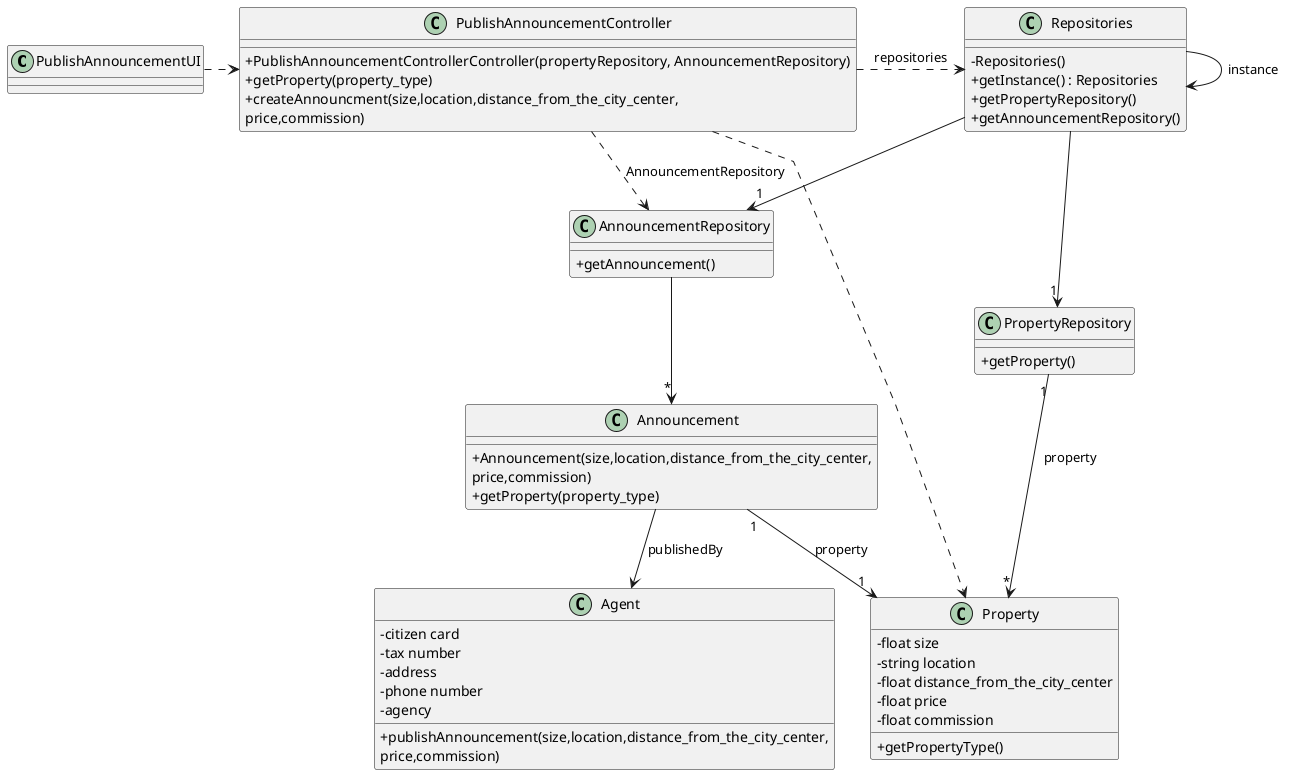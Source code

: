 @startuml
'skinparam monochrome true
skinparam packageStyle rectangle
skinparam shadowing false
skinparam linetype polyline
'skinparam linetype orto

skinparam classAttributeIconSize 0

'left to right direction

class PublishAnnouncementUI{
}

class PublishAnnouncementController {
    + PublishAnnouncementControllerController(propertyRepository, AnnouncementRepository)
    + getProperty(property_type)
    + createAnnouncment(size,location,distance_from_the_city_center,\nprice,commission)

}

class Repositories {
    - Repositories()
    + getInstance() : Repositories
    + getPropertyRepository()
    + getAnnouncementRepository()
}

class PropertyRepository{
    +getProperty()
}

class AnnouncementRepository{
    +getAnnouncement()
}

class Announcement{
    + Announcement(size,location,distance_from_the_city_center,\nprice,commission)
    +getProperty(property_type)
}

class Property{
  -float size
  -string location
  -float distance_from_the_city_center
  -float price
  -float commission
  +getPropertyType()
}



class Agent {
    -citizen card
    -tax number
    -address
    -phone number
    -agency
    +publishAnnouncement(size,location,distance_from_the_city_center,\nprice,commission)
}


Repositories -> Repositories : instance

PublishAnnouncementUI .> PublishAnnouncementController

PublishAnnouncementController .> Repositories : repositories

Repositories --> "1" PropertyRepository

PublishAnnouncementController ..> Property

PublishAnnouncementController ..> AnnouncementRepository : AnnouncementRepository

Repositories --> "1" AnnouncementRepository

AnnouncementRepository --> "*" Announcement

Announcement "1" --> "1" Property: property

PropertyRepository "1" --> "*"Property : property

'Organiza "1" --> "*" Task : tasks
Announcement --> Agent : publishedBy
@enduml